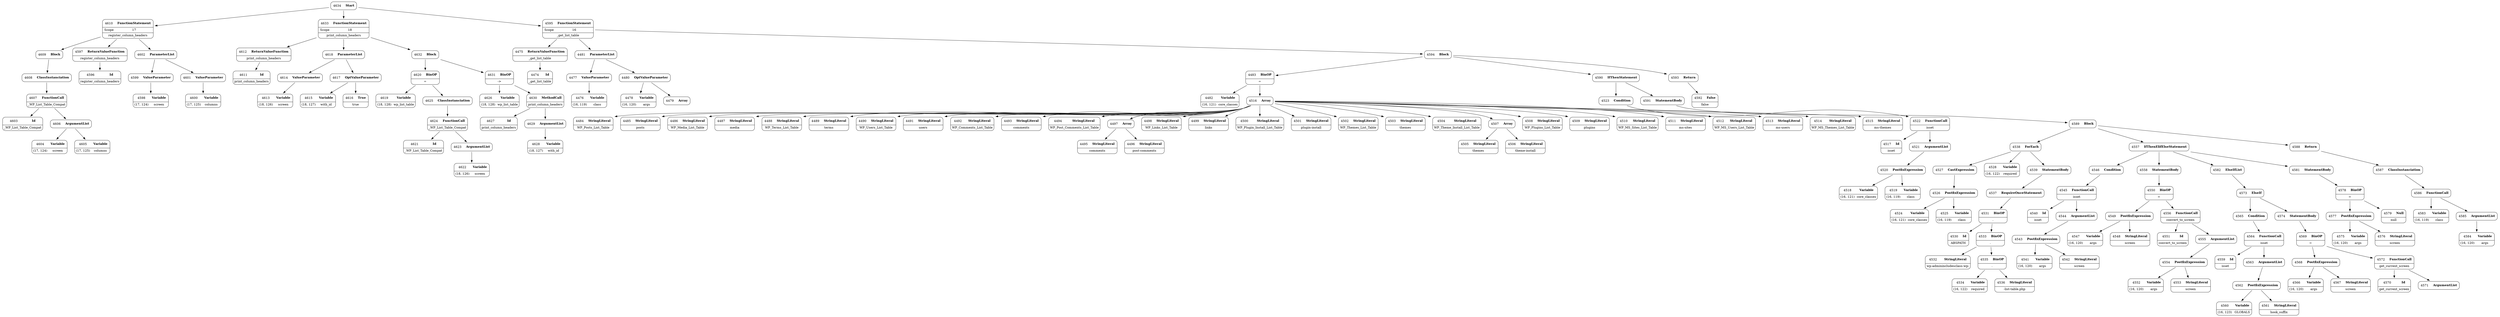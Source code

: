 digraph ast {
node [shape=none];
4608 [label=<<TABLE border='1' cellspacing='0' cellpadding='10' style='rounded' ><TR><TD border='0'>4608</TD><TD border='0'><B>ClassInstanciation</B></TD></TR></TABLE>>];
4608 -> 4607 [weight=2];
4609 [label=<<TABLE border='1' cellspacing='0' cellpadding='10' style='rounded' ><TR><TD border='0'>4609</TD><TD border='0'><B>Block</B></TD></TR></TABLE>>];
4609 -> 4608 [weight=2];
4610 [label=<<TABLE border='1' cellspacing='0' cellpadding='10' style='rounded' ><TR><TD border='0'>4610</TD><TD border='0'><B>FunctionStatement</B></TD></TR><HR/><TR><TD border='0' cellpadding='5'>Scope</TD><TD border='0' cellpadding='5'>17</TD></TR><HR/><TR><TD border='0' cellpadding='5' colspan='2'>register_column_headers</TD></TR></TABLE>>];
4610 -> 4597 [weight=2];
4610 -> 4602 [weight=2];
4610 -> 4609 [weight=2];
4611 [label=<<TABLE border='1' cellspacing='0' cellpadding='10' style='rounded' ><TR><TD border='0'>4611</TD><TD border='0'><B>Id</B></TD></TR><HR/><TR><TD border='0' cellpadding='5' colspan='2'>print_column_headers</TD></TR></TABLE>>];
4612 [label=<<TABLE border='1' cellspacing='0' cellpadding='10' style='rounded' ><TR><TD border='0'>4612</TD><TD border='0'><B>ReturnValueFunction</B></TD></TR><HR/><TR><TD border='0' cellpadding='5' colspan='2'>print_column_headers</TD></TR></TABLE>>];
4612 -> 4611 [weight=2];
4613 [label=<<TABLE border='1' cellspacing='0' cellpadding='10' style='rounded' ><TR><TD border='0'>4613</TD><TD border='0'><B>Variable</B></TD></TR><HR/><TR><TD border='0' cellpadding='5'>(18, 126)</TD><TD border='0' cellpadding='5'>screen</TD></TR></TABLE>>];
4614 [label=<<TABLE border='1' cellspacing='0' cellpadding='10' style='rounded' ><TR><TD border='0'>4614</TD><TD border='0'><B>ValueParameter</B></TD></TR></TABLE>>];
4614 -> 4613 [weight=2];
4615 [label=<<TABLE border='1' cellspacing='0' cellpadding='10' style='rounded' ><TR><TD border='0'>4615</TD><TD border='0'><B>Variable</B></TD></TR><HR/><TR><TD border='0' cellpadding='5'>(18, 127)</TD><TD border='0' cellpadding='5'>with_id</TD></TR></TABLE>>];
4616 [label=<<TABLE border='1' cellspacing='0' cellpadding='10' style='rounded' ><TR><TD border='0'>4616</TD><TD border='0'><B>True</B></TD></TR><HR/><TR><TD border='0' cellpadding='5' colspan='2'>true</TD></TR></TABLE>>];
4617 [label=<<TABLE border='1' cellspacing='0' cellpadding='10' style='rounded' ><TR><TD border='0'>4617</TD><TD border='0'><B>OptValueParameter</B></TD></TR></TABLE>>];
4617 -> 4615 [weight=2];
4617 -> 4616 [weight=2];
4618 [label=<<TABLE border='1' cellspacing='0' cellpadding='10' style='rounded' ><TR><TD border='0'>4618</TD><TD border='0'><B>ParameterList</B></TD></TR></TABLE>>];
4618 -> 4614 [weight=2];
4618 -> 4617 [weight=2];
4619 [label=<<TABLE border='1' cellspacing='0' cellpadding='10' style='rounded' ><TR><TD border='0'>4619</TD><TD border='0'><B>Variable</B></TD></TR><HR/><TR><TD border='0' cellpadding='5'>(18, 128)</TD><TD border='0' cellpadding='5'>wp_list_table</TD></TR></TABLE>>];
4620 [label=<<TABLE border='1' cellspacing='0' cellpadding='10' style='rounded' ><TR><TD border='0'>4620</TD><TD border='0'><B>BinOP</B></TD></TR><HR/><TR><TD border='0' cellpadding='5' colspan='2'>=</TD></TR></TABLE>>];
4620 -> 4619 [weight=2];
4620 -> 4625 [weight=2];
4621 [label=<<TABLE border='1' cellspacing='0' cellpadding='10' style='rounded' ><TR><TD border='0'>4621</TD><TD border='0'><B>Id</B></TD></TR><HR/><TR><TD border='0' cellpadding='5' colspan='2'>_WP_List_Table_Compat</TD></TR></TABLE>>];
4622 [label=<<TABLE border='1' cellspacing='0' cellpadding='10' style='rounded' ><TR><TD border='0'>4622</TD><TD border='0'><B>Variable</B></TD></TR><HR/><TR><TD border='0' cellpadding='5'>(18, 126)</TD><TD border='0' cellpadding='5'>screen</TD></TR></TABLE>>];
4623 [label=<<TABLE border='1' cellspacing='0' cellpadding='10' style='rounded' ><TR><TD border='0'>4623</TD><TD border='0'><B>ArgumentList</B></TD></TR></TABLE>>];
4623 -> 4622 [weight=2];
4624 [label=<<TABLE border='1' cellspacing='0' cellpadding='10' style='rounded' ><TR><TD border='0'>4624</TD><TD border='0'><B>FunctionCall</B></TD></TR><HR/><TR><TD border='0' cellpadding='5' colspan='2'>_WP_List_Table_Compat</TD></TR></TABLE>>];
4624 -> 4621 [weight=2];
4624 -> 4623 [weight=2];
4625 [label=<<TABLE border='1' cellspacing='0' cellpadding='10' style='rounded' ><TR><TD border='0'>4625</TD><TD border='0'><B>ClassInstanciation</B></TD></TR></TABLE>>];
4625 -> 4624 [weight=2];
4626 [label=<<TABLE border='1' cellspacing='0' cellpadding='10' style='rounded' ><TR><TD border='0'>4626</TD><TD border='0'><B>Variable</B></TD></TR><HR/><TR><TD border='0' cellpadding='5'>(18, 128)</TD><TD border='0' cellpadding='5'>wp_list_table</TD></TR></TABLE>>];
4627 [label=<<TABLE border='1' cellspacing='0' cellpadding='10' style='rounded' ><TR><TD border='0'>4627</TD><TD border='0'><B>Id</B></TD></TR><HR/><TR><TD border='0' cellpadding='5' colspan='2'>print_column_headers</TD></TR></TABLE>>];
4628 [label=<<TABLE border='1' cellspacing='0' cellpadding='10' style='rounded' ><TR><TD border='0'>4628</TD><TD border='0'><B>Variable</B></TD></TR><HR/><TR><TD border='0' cellpadding='5'>(18, 127)</TD><TD border='0' cellpadding='5'>with_id</TD></TR></TABLE>>];
4629 [label=<<TABLE border='1' cellspacing='0' cellpadding='10' style='rounded' ><TR><TD border='0'>4629</TD><TD border='0'><B>ArgumentList</B></TD></TR></TABLE>>];
4629 -> 4628 [weight=2];
4630 [label=<<TABLE border='1' cellspacing='0' cellpadding='10' style='rounded' ><TR><TD border='0'>4630</TD><TD border='0'><B>MethodCall</B></TD></TR><HR/><TR><TD border='0' cellpadding='5' colspan='2'>print_column_headers</TD></TR></TABLE>>];
4630 -> 4627 [weight=2];
4630 -> 4629 [weight=2];
4631 [label=<<TABLE border='1' cellspacing='0' cellpadding='10' style='rounded' ><TR><TD border='0'>4631</TD><TD border='0'><B>BinOP</B></TD></TR><HR/><TR><TD border='0' cellpadding='5' colspan='2'>-&gt;</TD></TR></TABLE>>];
4631 -> 4626 [weight=2];
4631 -> 4630 [weight=2];
4632 [label=<<TABLE border='1' cellspacing='0' cellpadding='10' style='rounded' ><TR><TD border='0'>4632</TD><TD border='0'><B>Block</B></TD></TR></TABLE>>];
4632 -> 4620 [weight=2];
4632 -> 4631 [weight=2];
4633 [label=<<TABLE border='1' cellspacing='0' cellpadding='10' style='rounded' ><TR><TD border='0'>4633</TD><TD border='0'><B>FunctionStatement</B></TD></TR><HR/><TR><TD border='0' cellpadding='5'>Scope</TD><TD border='0' cellpadding='5'>18</TD></TR><HR/><TR><TD border='0' cellpadding='5' colspan='2'>print_column_headers</TD></TR></TABLE>>];
4633 -> 4612 [weight=2];
4633 -> 4618 [weight=2];
4633 -> 4632 [weight=2];
4634 [label=<<TABLE border='1' cellspacing='0' cellpadding='10' style='rounded' ><TR><TD border='0'>4634</TD><TD border='0'><B>Start</B></TD></TR></TABLE>>];
4634 -> 4595 [weight=2];
4634 -> 4610 [weight=2];
4634 -> 4633 [weight=2];
4474 [label=<<TABLE border='1' cellspacing='0' cellpadding='10' style='rounded' ><TR><TD border='0'>4474</TD><TD border='0'><B>Id</B></TD></TR><HR/><TR><TD border='0' cellpadding='5' colspan='2'>_get_list_table</TD></TR></TABLE>>];
4475 [label=<<TABLE border='1' cellspacing='0' cellpadding='10' style='rounded' ><TR><TD border='0'>4475</TD><TD border='0'><B>ReturnValueFunction</B></TD></TR><HR/><TR><TD border='0' cellpadding='5' colspan='2'>_get_list_table</TD></TR></TABLE>>];
4475 -> 4474 [weight=2];
4476 [label=<<TABLE border='1' cellspacing='0' cellpadding='10' style='rounded' ><TR><TD border='0'>4476</TD><TD border='0'><B>Variable</B></TD></TR><HR/><TR><TD border='0' cellpadding='5'>(16, 119)</TD><TD border='0' cellpadding='5'>class</TD></TR></TABLE>>];
4477 [label=<<TABLE border='1' cellspacing='0' cellpadding='10' style='rounded' ><TR><TD border='0'>4477</TD><TD border='0'><B>ValueParameter</B></TD></TR></TABLE>>];
4477 -> 4476 [weight=2];
4478 [label=<<TABLE border='1' cellspacing='0' cellpadding='10' style='rounded' ><TR><TD border='0'>4478</TD><TD border='0'><B>Variable</B></TD></TR><HR/><TR><TD border='0' cellpadding='5'>(16, 120)</TD><TD border='0' cellpadding='5'>args</TD></TR></TABLE>>];
4479 [label=<<TABLE border='1' cellspacing='0' cellpadding='10' style='rounded' ><TR><TD border='0'>4479</TD><TD border='0'><B>Array</B></TD></TR></TABLE>>];
4480 [label=<<TABLE border='1' cellspacing='0' cellpadding='10' style='rounded' ><TR><TD border='0'>4480</TD><TD border='0'><B>OptValueParameter</B></TD></TR></TABLE>>];
4480 -> 4478 [weight=2];
4480 -> 4479 [weight=2];
4481 [label=<<TABLE border='1' cellspacing='0' cellpadding='10' style='rounded' ><TR><TD border='0'>4481</TD><TD border='0'><B>ParameterList</B></TD></TR></TABLE>>];
4481 -> 4477 [weight=2];
4481 -> 4480 [weight=2];
4482 [label=<<TABLE border='1' cellspacing='0' cellpadding='10' style='rounded' ><TR><TD border='0'>4482</TD><TD border='0'><B>Variable</B></TD></TR><HR/><TR><TD border='0' cellpadding='5'>(16, 121)</TD><TD border='0' cellpadding='5'>core_classes</TD></TR></TABLE>>];
4483 [label=<<TABLE border='1' cellspacing='0' cellpadding='10' style='rounded' ><TR><TD border='0'>4483</TD><TD border='0'><B>BinOP</B></TD></TR><HR/><TR><TD border='0' cellpadding='5' colspan='2'>=</TD></TR></TABLE>>];
4483 -> 4482 [weight=2];
4483 -> 4516 [weight=2];
4484 [label=<<TABLE border='1' cellspacing='0' cellpadding='10' style='rounded' ><TR><TD border='0'>4484</TD><TD border='0'><B>StringLiteral</B></TD></TR><HR/><TR><TD border='0' cellpadding='5' colspan='2'>WP_Posts_List_Table</TD></TR></TABLE>>];
4485 [label=<<TABLE border='1' cellspacing='0' cellpadding='10' style='rounded' ><TR><TD border='0'>4485</TD><TD border='0'><B>StringLiteral</B></TD></TR><HR/><TR><TD border='0' cellpadding='5' colspan='2'>posts</TD></TR></TABLE>>];
4486 [label=<<TABLE border='1' cellspacing='0' cellpadding='10' style='rounded' ><TR><TD border='0'>4486</TD><TD border='0'><B>StringLiteral</B></TD></TR><HR/><TR><TD border='0' cellpadding='5' colspan='2'>WP_Media_List_Table</TD></TR></TABLE>>];
4487 [label=<<TABLE border='1' cellspacing='0' cellpadding='10' style='rounded' ><TR><TD border='0'>4487</TD><TD border='0'><B>StringLiteral</B></TD></TR><HR/><TR><TD border='0' cellpadding='5' colspan='2'>media</TD></TR></TABLE>>];
4488 [label=<<TABLE border='1' cellspacing='0' cellpadding='10' style='rounded' ><TR><TD border='0'>4488</TD><TD border='0'><B>StringLiteral</B></TD></TR><HR/><TR><TD border='0' cellpadding='5' colspan='2'>WP_Terms_List_Table</TD></TR></TABLE>>];
4489 [label=<<TABLE border='1' cellspacing='0' cellpadding='10' style='rounded' ><TR><TD border='0'>4489</TD><TD border='0'><B>StringLiteral</B></TD></TR><HR/><TR><TD border='0' cellpadding='5' colspan='2'>terms</TD></TR></TABLE>>];
4490 [label=<<TABLE border='1' cellspacing='0' cellpadding='10' style='rounded' ><TR><TD border='0'>4490</TD><TD border='0'><B>StringLiteral</B></TD></TR><HR/><TR><TD border='0' cellpadding='5' colspan='2'>WP_Users_List_Table</TD></TR></TABLE>>];
4491 [label=<<TABLE border='1' cellspacing='0' cellpadding='10' style='rounded' ><TR><TD border='0'>4491</TD><TD border='0'><B>StringLiteral</B></TD></TR><HR/><TR><TD border='0' cellpadding='5' colspan='2'>users</TD></TR></TABLE>>];
4492 [label=<<TABLE border='1' cellspacing='0' cellpadding='10' style='rounded' ><TR><TD border='0'>4492</TD><TD border='0'><B>StringLiteral</B></TD></TR><HR/><TR><TD border='0' cellpadding='5' colspan='2'>WP_Comments_List_Table</TD></TR></TABLE>>];
4493 [label=<<TABLE border='1' cellspacing='0' cellpadding='10' style='rounded' ><TR><TD border='0'>4493</TD><TD border='0'><B>StringLiteral</B></TD></TR><HR/><TR><TD border='0' cellpadding='5' colspan='2'>comments</TD></TR></TABLE>>];
4494 [label=<<TABLE border='1' cellspacing='0' cellpadding='10' style='rounded' ><TR><TD border='0'>4494</TD><TD border='0'><B>StringLiteral</B></TD></TR><HR/><TR><TD border='0' cellpadding='5' colspan='2'>WP_Post_Comments_List_Table</TD></TR></TABLE>>];
4495 [label=<<TABLE border='1' cellspacing='0' cellpadding='10' style='rounded' ><TR><TD border='0'>4495</TD><TD border='0'><B>StringLiteral</B></TD></TR><HR/><TR><TD border='0' cellpadding='5' colspan='2'>comments</TD></TR></TABLE>>];
4496 [label=<<TABLE border='1' cellspacing='0' cellpadding='10' style='rounded' ><TR><TD border='0'>4496</TD><TD border='0'><B>StringLiteral</B></TD></TR><HR/><TR><TD border='0' cellpadding='5' colspan='2'>post-comments</TD></TR></TABLE>>];
4497 [label=<<TABLE border='1' cellspacing='0' cellpadding='10' style='rounded' ><TR><TD border='0'>4497</TD><TD border='0'><B>Array</B></TD></TR></TABLE>>];
4497 -> 4495 [weight=2];
4497 -> 4496 [weight=2];
4498 [label=<<TABLE border='1' cellspacing='0' cellpadding='10' style='rounded' ><TR><TD border='0'>4498</TD><TD border='0'><B>StringLiteral</B></TD></TR><HR/><TR><TD border='0' cellpadding='5' colspan='2'>WP_Links_List_Table</TD></TR></TABLE>>];
4499 [label=<<TABLE border='1' cellspacing='0' cellpadding='10' style='rounded' ><TR><TD border='0'>4499</TD><TD border='0'><B>StringLiteral</B></TD></TR><HR/><TR><TD border='0' cellpadding='5' colspan='2'>links</TD></TR></TABLE>>];
4500 [label=<<TABLE border='1' cellspacing='0' cellpadding='10' style='rounded' ><TR><TD border='0'>4500</TD><TD border='0'><B>StringLiteral</B></TD></TR><HR/><TR><TD border='0' cellpadding='5' colspan='2'>WP_Plugin_Install_List_Table</TD></TR></TABLE>>];
4501 [label=<<TABLE border='1' cellspacing='0' cellpadding='10' style='rounded' ><TR><TD border='0'>4501</TD><TD border='0'><B>StringLiteral</B></TD></TR><HR/><TR><TD border='0' cellpadding='5' colspan='2'>plugin-install</TD></TR></TABLE>>];
4502 [label=<<TABLE border='1' cellspacing='0' cellpadding='10' style='rounded' ><TR><TD border='0'>4502</TD><TD border='0'><B>StringLiteral</B></TD></TR><HR/><TR><TD border='0' cellpadding='5' colspan='2'>WP_Themes_List_Table</TD></TR></TABLE>>];
4503 [label=<<TABLE border='1' cellspacing='0' cellpadding='10' style='rounded' ><TR><TD border='0'>4503</TD><TD border='0'><B>StringLiteral</B></TD></TR><HR/><TR><TD border='0' cellpadding='5' colspan='2'>themes</TD></TR></TABLE>>];
4504 [label=<<TABLE border='1' cellspacing='0' cellpadding='10' style='rounded' ><TR><TD border='0'>4504</TD><TD border='0'><B>StringLiteral</B></TD></TR><HR/><TR><TD border='0' cellpadding='5' colspan='2'>WP_Theme_Install_List_Table</TD></TR></TABLE>>];
4505 [label=<<TABLE border='1' cellspacing='0' cellpadding='10' style='rounded' ><TR><TD border='0'>4505</TD><TD border='0'><B>StringLiteral</B></TD></TR><HR/><TR><TD border='0' cellpadding='5' colspan='2'>themes</TD></TR></TABLE>>];
4506 [label=<<TABLE border='1' cellspacing='0' cellpadding='10' style='rounded' ><TR><TD border='0'>4506</TD><TD border='0'><B>StringLiteral</B></TD></TR><HR/><TR><TD border='0' cellpadding='5' colspan='2'>theme-install</TD></TR></TABLE>>];
4507 [label=<<TABLE border='1' cellspacing='0' cellpadding='10' style='rounded' ><TR><TD border='0'>4507</TD><TD border='0'><B>Array</B></TD></TR></TABLE>>];
4507 -> 4505 [weight=2];
4507 -> 4506 [weight=2];
4508 [label=<<TABLE border='1' cellspacing='0' cellpadding='10' style='rounded' ><TR><TD border='0'>4508</TD><TD border='0'><B>StringLiteral</B></TD></TR><HR/><TR><TD border='0' cellpadding='5' colspan='2'>WP_Plugins_List_Table</TD></TR></TABLE>>];
4509 [label=<<TABLE border='1' cellspacing='0' cellpadding='10' style='rounded' ><TR><TD border='0'>4509</TD><TD border='0'><B>StringLiteral</B></TD></TR><HR/><TR><TD border='0' cellpadding='5' colspan='2'>plugins</TD></TR></TABLE>>];
4510 [label=<<TABLE border='1' cellspacing='0' cellpadding='10' style='rounded' ><TR><TD border='0'>4510</TD><TD border='0'><B>StringLiteral</B></TD></TR><HR/><TR><TD border='0' cellpadding='5' colspan='2'>WP_MS_Sites_List_Table</TD></TR></TABLE>>];
4511 [label=<<TABLE border='1' cellspacing='0' cellpadding='10' style='rounded' ><TR><TD border='0'>4511</TD><TD border='0'><B>StringLiteral</B></TD></TR><HR/><TR><TD border='0' cellpadding='5' colspan='2'>ms-sites</TD></TR></TABLE>>];
4512 [label=<<TABLE border='1' cellspacing='0' cellpadding='10' style='rounded' ><TR><TD border='0'>4512</TD><TD border='0'><B>StringLiteral</B></TD></TR><HR/><TR><TD border='0' cellpadding='5' colspan='2'>WP_MS_Users_List_Table</TD></TR></TABLE>>];
4513 [label=<<TABLE border='1' cellspacing='0' cellpadding='10' style='rounded' ><TR><TD border='0'>4513</TD><TD border='0'><B>StringLiteral</B></TD></TR><HR/><TR><TD border='0' cellpadding='5' colspan='2'>ms-users</TD></TR></TABLE>>];
4514 [label=<<TABLE border='1' cellspacing='0' cellpadding='10' style='rounded' ><TR><TD border='0'>4514</TD><TD border='0'><B>StringLiteral</B></TD></TR><HR/><TR><TD border='0' cellpadding='5' colspan='2'>WP_MS_Themes_List_Table</TD></TR></TABLE>>];
4515 [label=<<TABLE border='1' cellspacing='0' cellpadding='10' style='rounded' ><TR><TD border='0'>4515</TD><TD border='0'><B>StringLiteral</B></TD></TR><HR/><TR><TD border='0' cellpadding='5' colspan='2'>ms-themes</TD></TR></TABLE>>];
4516 [label=<<TABLE border='1' cellspacing='0' cellpadding='10' style='rounded' ><TR><TD border='0'>4516</TD><TD border='0'><B>Array</B></TD></TR></TABLE>>];
4516 -> 4484 [weight=2];
4516 -> 4485 [weight=2];
4516 -> 4486 [weight=2];
4516 -> 4487 [weight=2];
4516 -> 4488 [weight=2];
4516 -> 4489 [weight=2];
4516 -> 4490 [weight=2];
4516 -> 4491 [weight=2];
4516 -> 4492 [weight=2];
4516 -> 4493 [weight=2];
4516 -> 4494 [weight=2];
4516 -> 4497 [weight=2];
4516 -> 4498 [weight=2];
4516 -> 4499 [weight=2];
4516 -> 4500 [weight=2];
4516 -> 4501 [weight=2];
4516 -> 4502 [weight=2];
4516 -> 4503 [weight=2];
4516 -> 4504 [weight=2];
4516 -> 4507 [weight=2];
4516 -> 4508 [weight=2];
4516 -> 4509 [weight=2];
4516 -> 4510 [weight=2];
4516 -> 4511 [weight=2];
4516 -> 4512 [weight=2];
4516 -> 4513 [weight=2];
4516 -> 4514 [weight=2];
4516 -> 4515 [weight=2];
4517 [label=<<TABLE border='1' cellspacing='0' cellpadding='10' style='rounded' ><TR><TD border='0'>4517</TD><TD border='0'><B>Id</B></TD></TR><HR/><TR><TD border='0' cellpadding='5' colspan='2'>isset</TD></TR></TABLE>>];
4518 [label=<<TABLE border='1' cellspacing='0' cellpadding='10' style='rounded' ><TR><TD border='0'>4518</TD><TD border='0'><B>Variable</B></TD></TR><HR/><TR><TD border='0' cellpadding='5'>(16, 121)</TD><TD border='0' cellpadding='5'>core_classes</TD></TR></TABLE>>];
4519 [label=<<TABLE border='1' cellspacing='0' cellpadding='10' style='rounded' ><TR><TD border='0'>4519</TD><TD border='0'><B>Variable</B></TD></TR><HR/><TR><TD border='0' cellpadding='5'>(16, 119)</TD><TD border='0' cellpadding='5'>class</TD></TR></TABLE>>];
4520 [label=<<TABLE border='1' cellspacing='0' cellpadding='10' style='rounded' ><TR><TD border='0'>4520</TD><TD border='0'><B>PostfixExpression</B></TD></TR></TABLE>>];
4520 -> 4518 [weight=2];
4520 -> 4519 [weight=2];
4521 [label=<<TABLE border='1' cellspacing='0' cellpadding='10' style='rounded' ><TR><TD border='0'>4521</TD><TD border='0'><B>ArgumentList</B></TD></TR></TABLE>>];
4521 -> 4520 [weight=2];
4522 [label=<<TABLE border='1' cellspacing='0' cellpadding='10' style='rounded' ><TR><TD border='0'>4522</TD><TD border='0'><B>FunctionCall</B></TD></TR><HR/><TR><TD border='0' cellpadding='5' colspan='2'>isset</TD></TR></TABLE>>];
4522 -> 4517 [weight=2];
4522 -> 4521 [weight=2];
4523 [label=<<TABLE border='1' cellspacing='0' cellpadding='10' style='rounded' ><TR><TD border='0'>4523</TD><TD border='0'><B>Condition</B></TD></TR></TABLE>>];
4523 -> 4522 [weight=2];
4524 [label=<<TABLE border='1' cellspacing='0' cellpadding='10' style='rounded' ><TR><TD border='0'>4524</TD><TD border='0'><B>Variable</B></TD></TR><HR/><TR><TD border='0' cellpadding='5'>(16, 121)</TD><TD border='0' cellpadding='5'>core_classes</TD></TR></TABLE>>];
4525 [label=<<TABLE border='1' cellspacing='0' cellpadding='10' style='rounded' ><TR><TD border='0'>4525</TD><TD border='0'><B>Variable</B></TD></TR><HR/><TR><TD border='0' cellpadding='5'>(16, 119)</TD><TD border='0' cellpadding='5'>class</TD></TR></TABLE>>];
4526 [label=<<TABLE border='1' cellspacing='0' cellpadding='10' style='rounded' ><TR><TD border='0'>4526</TD><TD border='0'><B>PostfixExpression</B></TD></TR></TABLE>>];
4526 -> 4524 [weight=2];
4526 -> 4525 [weight=2];
4527 [label=<<TABLE border='1' cellspacing='0' cellpadding='10' style='rounded' ><TR><TD border='0'>4527</TD><TD border='0'><B>CastExpression</B></TD></TR></TABLE>>];
4527 -> 4526 [weight=2];
4528 [label=<<TABLE border='1' cellspacing='0' cellpadding='10' style='rounded' ><TR><TD border='0'>4528</TD><TD border='0'><B>Variable</B></TD></TR><HR/><TR><TD border='0' cellpadding='5'>(16, 122)</TD><TD border='0' cellpadding='5'>required</TD></TR></TABLE>>];
4530 [label=<<TABLE border='1' cellspacing='0' cellpadding='10' style='rounded' ><TR><TD border='0'>4530</TD><TD border='0'><B>Id</B></TD></TR><HR/><TR><TD border='0' cellpadding='5' colspan='2'>ABSPATH</TD></TR></TABLE>>];
4531 [label=<<TABLE border='1' cellspacing='0' cellpadding='10' style='rounded' ><TR><TD border='0'>4531</TD><TD border='0'><B>BinOP</B></TD></TR><HR/><TR><TD border='0' cellpadding='5' colspan='2'>.</TD></TR></TABLE>>];
4531 -> 4530 [weight=2];
4531 -> 4533 [weight=2];
4532 [label=<<TABLE border='1' cellspacing='0' cellpadding='10' style='rounded' ><TR><TD border='0'>4532</TD><TD border='0'><B>StringLiteral</B></TD></TR><HR/><TR><TD border='0' cellpadding='5' colspan='2'>wp-adminincludesclass-wp-</TD></TR></TABLE>>];
4533 [label=<<TABLE border='1' cellspacing='0' cellpadding='10' style='rounded' ><TR><TD border='0'>4533</TD><TD border='0'><B>BinOP</B></TD></TR><HR/><TR><TD border='0' cellpadding='5' colspan='2'>.</TD></TR></TABLE>>];
4533 -> 4532 [weight=2];
4533 -> 4535 [weight=2];
4534 [label=<<TABLE border='1' cellspacing='0' cellpadding='10' style='rounded' ><TR><TD border='0'>4534</TD><TD border='0'><B>Variable</B></TD></TR><HR/><TR><TD border='0' cellpadding='5'>(16, 122)</TD><TD border='0' cellpadding='5'>required</TD></TR></TABLE>>];
4535 [label=<<TABLE border='1' cellspacing='0' cellpadding='10' style='rounded' ><TR><TD border='0'>4535</TD><TD border='0'><B>BinOP</B></TD></TR><HR/><TR><TD border='0' cellpadding='5' colspan='2'>.</TD></TR></TABLE>>];
4535 -> 4534 [weight=2];
4535 -> 4536 [weight=2];
4536 [label=<<TABLE border='1' cellspacing='0' cellpadding='10' style='rounded' ><TR><TD border='0'>4536</TD><TD border='0'><B>StringLiteral</B></TD></TR><HR/><TR><TD border='0' cellpadding='5' colspan='2'>-list-table.php</TD></TR></TABLE>>];
4537 [label=<<TABLE border='1' cellspacing='0' cellpadding='10' style='rounded' ><TR><TD border='0'>4537</TD><TD border='0'><B>RequireOnceStatement</B></TD></TR></TABLE>>];
4537 -> 4531 [weight=2];
4538 [label=<<TABLE border='1' cellspacing='0' cellpadding='10' style='rounded' ><TR><TD border='0'>4538</TD><TD border='0'><B>ForEach</B></TD></TR></TABLE>>];
4538 -> 4527 [weight=2];
4538 -> 4528 [weight=2];
4538 -> 4539 [weight=2];
4539 [label=<<TABLE border='1' cellspacing='0' cellpadding='10' style='rounded' ><TR><TD border='0'>4539</TD><TD border='0'><B>StatementBody</B></TD></TR></TABLE>>];
4539 -> 4537 [weight=2];
4540 [label=<<TABLE border='1' cellspacing='0' cellpadding='10' style='rounded' ><TR><TD border='0'>4540</TD><TD border='0'><B>Id</B></TD></TR><HR/><TR><TD border='0' cellpadding='5' colspan='2'>isset</TD></TR></TABLE>>];
4541 [label=<<TABLE border='1' cellspacing='0' cellpadding='10' style='rounded' ><TR><TD border='0'>4541</TD><TD border='0'><B>Variable</B></TD></TR><HR/><TR><TD border='0' cellpadding='5'>(16, 120)</TD><TD border='0' cellpadding='5'>args</TD></TR></TABLE>>];
4542 [label=<<TABLE border='1' cellspacing='0' cellpadding='10' style='rounded' ><TR><TD border='0'>4542</TD><TD border='0'><B>StringLiteral</B></TD></TR><HR/><TR><TD border='0' cellpadding='5' colspan='2'>screen</TD></TR></TABLE>>];
4543 [label=<<TABLE border='1' cellspacing='0' cellpadding='10' style='rounded' ><TR><TD border='0'>4543</TD><TD border='0'><B>PostfixExpression</B></TD></TR></TABLE>>];
4543 -> 4541 [weight=2];
4543 -> 4542 [weight=2];
4544 [label=<<TABLE border='1' cellspacing='0' cellpadding='10' style='rounded' ><TR><TD border='0'>4544</TD><TD border='0'><B>ArgumentList</B></TD></TR></TABLE>>];
4544 -> 4543 [weight=2];
4545 [label=<<TABLE border='1' cellspacing='0' cellpadding='10' style='rounded' ><TR><TD border='0'>4545</TD><TD border='0'><B>FunctionCall</B></TD></TR><HR/><TR><TD border='0' cellpadding='5' colspan='2'>isset</TD></TR></TABLE>>];
4545 -> 4540 [weight=2];
4545 -> 4544 [weight=2];
4546 [label=<<TABLE border='1' cellspacing='0' cellpadding='10' style='rounded' ><TR><TD border='0'>4546</TD><TD border='0'><B>Condition</B></TD></TR></TABLE>>];
4546 -> 4545 [weight=2];
4547 [label=<<TABLE border='1' cellspacing='0' cellpadding='10' style='rounded' ><TR><TD border='0'>4547</TD><TD border='0'><B>Variable</B></TD></TR><HR/><TR><TD border='0' cellpadding='5'>(16, 120)</TD><TD border='0' cellpadding='5'>args</TD></TR></TABLE>>];
4548 [label=<<TABLE border='1' cellspacing='0' cellpadding='10' style='rounded' ><TR><TD border='0'>4548</TD><TD border='0'><B>StringLiteral</B></TD></TR><HR/><TR><TD border='0' cellpadding='5' colspan='2'>screen</TD></TR></TABLE>>];
4549 [label=<<TABLE border='1' cellspacing='0' cellpadding='10' style='rounded' ><TR><TD border='0'>4549</TD><TD border='0'><B>PostfixExpression</B></TD></TR></TABLE>>];
4549 -> 4547 [weight=2];
4549 -> 4548 [weight=2];
4550 [label=<<TABLE border='1' cellspacing='0' cellpadding='10' style='rounded' ><TR><TD border='0'>4550</TD><TD border='0'><B>BinOP</B></TD></TR><HR/><TR><TD border='0' cellpadding='5' colspan='2'>=</TD></TR></TABLE>>];
4550 -> 4549 [weight=2];
4550 -> 4556 [weight=2];
4551 [label=<<TABLE border='1' cellspacing='0' cellpadding='10' style='rounded' ><TR><TD border='0'>4551</TD><TD border='0'><B>Id</B></TD></TR><HR/><TR><TD border='0' cellpadding='5' colspan='2'>convert_to_screen</TD></TR></TABLE>>];
4552 [label=<<TABLE border='1' cellspacing='0' cellpadding='10' style='rounded' ><TR><TD border='0'>4552</TD><TD border='0'><B>Variable</B></TD></TR><HR/><TR><TD border='0' cellpadding='5'>(16, 120)</TD><TD border='0' cellpadding='5'>args</TD></TR></TABLE>>];
4553 [label=<<TABLE border='1' cellspacing='0' cellpadding='10' style='rounded' ><TR><TD border='0'>4553</TD><TD border='0'><B>StringLiteral</B></TD></TR><HR/><TR><TD border='0' cellpadding='5' colspan='2'>screen</TD></TR></TABLE>>];
4554 [label=<<TABLE border='1' cellspacing='0' cellpadding='10' style='rounded' ><TR><TD border='0'>4554</TD><TD border='0'><B>PostfixExpression</B></TD></TR></TABLE>>];
4554 -> 4552 [weight=2];
4554 -> 4553 [weight=2];
4555 [label=<<TABLE border='1' cellspacing='0' cellpadding='10' style='rounded' ><TR><TD border='0'>4555</TD><TD border='0'><B>ArgumentList</B></TD></TR></TABLE>>];
4555 -> 4554 [weight=2];
4556 [label=<<TABLE border='1' cellspacing='0' cellpadding='10' style='rounded' ><TR><TD border='0'>4556</TD><TD border='0'><B>FunctionCall</B></TD></TR><HR/><TR><TD border='0' cellpadding='5' colspan='2'>convert_to_screen</TD></TR></TABLE>>];
4556 -> 4551 [weight=2];
4556 -> 4555 [weight=2];
4557 [label=<<TABLE border='1' cellspacing='0' cellpadding='10' style='rounded' ><TR><TD border='0'>4557</TD><TD border='0'><B>IfThenElifElseStatement</B></TD></TR></TABLE>>];
4557 -> 4546 [weight=2];
4557 -> 4558 [weight=2];
4557 -> 4582 [weight=2];
4557 -> 4581 [weight=2];
4558 [label=<<TABLE border='1' cellspacing='0' cellpadding='10' style='rounded' ><TR><TD border='0'>4558</TD><TD border='0'><B>StatementBody</B></TD></TR></TABLE>>];
4558 -> 4550 [weight=2];
4559 [label=<<TABLE border='1' cellspacing='0' cellpadding='10' style='rounded' ><TR><TD border='0'>4559</TD><TD border='0'><B>Id</B></TD></TR><HR/><TR><TD border='0' cellpadding='5' colspan='2'>isset</TD></TR></TABLE>>];
4560 [label=<<TABLE border='1' cellspacing='0' cellpadding='10' style='rounded' ><TR><TD border='0'>4560</TD><TD border='0'><B>Variable</B></TD></TR><HR/><TR><TD border='0' cellpadding='5'>(16, 123)</TD><TD border='0' cellpadding='5'>GLOBALS</TD></TR></TABLE>>];
4561 [label=<<TABLE border='1' cellspacing='0' cellpadding='10' style='rounded' ><TR><TD border='0'>4561</TD><TD border='0'><B>StringLiteral</B></TD></TR><HR/><TR><TD border='0' cellpadding='5' colspan='2'>hook_suffix</TD></TR></TABLE>>];
4562 [label=<<TABLE border='1' cellspacing='0' cellpadding='10' style='rounded' ><TR><TD border='0'>4562</TD><TD border='0'><B>PostfixExpression</B></TD></TR></TABLE>>];
4562 -> 4560 [weight=2];
4562 -> 4561 [weight=2];
4563 [label=<<TABLE border='1' cellspacing='0' cellpadding='10' style='rounded' ><TR><TD border='0'>4563</TD><TD border='0'><B>ArgumentList</B></TD></TR></TABLE>>];
4563 -> 4562 [weight=2];
4564 [label=<<TABLE border='1' cellspacing='0' cellpadding='10' style='rounded' ><TR><TD border='0'>4564</TD><TD border='0'><B>FunctionCall</B></TD></TR><HR/><TR><TD border='0' cellpadding='5' colspan='2'>isset</TD></TR></TABLE>>];
4564 -> 4559 [weight=2];
4564 -> 4563 [weight=2];
4565 [label=<<TABLE border='1' cellspacing='0' cellpadding='10' style='rounded' ><TR><TD border='0'>4565</TD><TD border='0'><B>Condition</B></TD></TR></TABLE>>];
4565 -> 4564 [weight=2];
4566 [label=<<TABLE border='1' cellspacing='0' cellpadding='10' style='rounded' ><TR><TD border='0'>4566</TD><TD border='0'><B>Variable</B></TD></TR><HR/><TR><TD border='0' cellpadding='5'>(16, 120)</TD><TD border='0' cellpadding='5'>args</TD></TR></TABLE>>];
4567 [label=<<TABLE border='1' cellspacing='0' cellpadding='10' style='rounded' ><TR><TD border='0'>4567</TD><TD border='0'><B>StringLiteral</B></TD></TR><HR/><TR><TD border='0' cellpadding='5' colspan='2'>screen</TD></TR></TABLE>>];
4568 [label=<<TABLE border='1' cellspacing='0' cellpadding='10' style='rounded' ><TR><TD border='0'>4568</TD><TD border='0'><B>PostfixExpression</B></TD></TR></TABLE>>];
4568 -> 4566 [weight=2];
4568 -> 4567 [weight=2];
4569 [label=<<TABLE border='1' cellspacing='0' cellpadding='10' style='rounded' ><TR><TD border='0'>4569</TD><TD border='0'><B>BinOP</B></TD></TR><HR/><TR><TD border='0' cellpadding='5' colspan='2'>=</TD></TR></TABLE>>];
4569 -> 4568 [weight=2];
4569 -> 4572 [weight=2];
4570 [label=<<TABLE border='1' cellspacing='0' cellpadding='10' style='rounded' ><TR><TD border='0'>4570</TD><TD border='0'><B>Id</B></TD></TR><HR/><TR><TD border='0' cellpadding='5' colspan='2'>get_current_screen</TD></TR></TABLE>>];
4571 [label=<<TABLE border='1' cellspacing='0' cellpadding='10' style='rounded' ><TR><TD border='0'>4571</TD><TD border='0'><B>ArgumentList</B></TD></TR></TABLE>>];
4572 [label=<<TABLE border='1' cellspacing='0' cellpadding='10' style='rounded' ><TR><TD border='0'>4572</TD><TD border='0'><B>FunctionCall</B></TD></TR><HR/><TR><TD border='0' cellpadding='5' colspan='2'>get_current_screen</TD></TR></TABLE>>];
4572 -> 4570 [weight=2];
4572 -> 4571 [weight=2];
4573 [label=<<TABLE border='1' cellspacing='0' cellpadding='10' style='rounded' ><TR><TD border='0'>4573</TD><TD border='0'><B>ElseIf</B></TD></TR></TABLE>>];
4573 -> 4565 [weight=2];
4573 -> 4574 [weight=2];
4574 [label=<<TABLE border='1' cellspacing='0' cellpadding='10' style='rounded' ><TR><TD border='0'>4574</TD><TD border='0'><B>StatementBody</B></TD></TR></TABLE>>];
4574 -> 4569 [weight=2];
4575 [label=<<TABLE border='1' cellspacing='0' cellpadding='10' style='rounded' ><TR><TD border='0'>4575</TD><TD border='0'><B>Variable</B></TD></TR><HR/><TR><TD border='0' cellpadding='5'>(16, 120)</TD><TD border='0' cellpadding='5'>args</TD></TR></TABLE>>];
4576 [label=<<TABLE border='1' cellspacing='0' cellpadding='10' style='rounded' ><TR><TD border='0'>4576</TD><TD border='0'><B>StringLiteral</B></TD></TR><HR/><TR><TD border='0' cellpadding='5' colspan='2'>screen</TD></TR></TABLE>>];
4577 [label=<<TABLE border='1' cellspacing='0' cellpadding='10' style='rounded' ><TR><TD border='0'>4577</TD><TD border='0'><B>PostfixExpression</B></TD></TR></TABLE>>];
4577 -> 4575 [weight=2];
4577 -> 4576 [weight=2];
4578 [label=<<TABLE border='1' cellspacing='0' cellpadding='10' style='rounded' ><TR><TD border='0'>4578</TD><TD border='0'><B>BinOP</B></TD></TR><HR/><TR><TD border='0' cellpadding='5' colspan='2'>=</TD></TR></TABLE>>];
4578 -> 4577 [weight=2];
4578 -> 4579 [weight=2];
4579 [label=<<TABLE border='1' cellspacing='0' cellpadding='10' style='rounded' ><TR><TD border='0'>4579</TD><TD border='0'><B>Null</B></TD></TR><HR/><TR><TD border='0' cellpadding='5' colspan='2'>null</TD></TR></TABLE>>];
4581 [label=<<TABLE border='1' cellspacing='0' cellpadding='10' style='rounded' ><TR><TD border='0'>4581</TD><TD border='0'><B>StatementBody</B></TD></TR></TABLE>>];
4581 -> 4578 [weight=2];
4582 [label=<<TABLE border='1' cellspacing='0' cellpadding='10' style='rounded' ><TR><TD border='0'>4582</TD><TD border='0'><B>ElseIfList</B></TD></TR></TABLE>>];
4582 -> 4573 [weight=2];
4583 [label=<<TABLE border='1' cellspacing='0' cellpadding='10' style='rounded' ><TR><TD border='0'>4583</TD><TD border='0'><B>Variable</B></TD></TR><HR/><TR><TD border='0' cellpadding='5'>(16, 119)</TD><TD border='0' cellpadding='5'>class</TD></TR></TABLE>>];
4584 [label=<<TABLE border='1' cellspacing='0' cellpadding='10' style='rounded' ><TR><TD border='0'>4584</TD><TD border='0'><B>Variable</B></TD></TR><HR/><TR><TD border='0' cellpadding='5'>(16, 120)</TD><TD border='0' cellpadding='5'>args</TD></TR></TABLE>>];
4585 [label=<<TABLE border='1' cellspacing='0' cellpadding='10' style='rounded' ><TR><TD border='0'>4585</TD><TD border='0'><B>ArgumentList</B></TD></TR></TABLE>>];
4585 -> 4584 [weight=2];
4586 [label=<<TABLE border='1' cellspacing='0' cellpadding='10' style='rounded' ><TR><TD border='0'>4586</TD><TD border='0'><B>FunctionCall</B></TD></TR></TABLE>>];
4586 -> 4583 [weight=2];
4586 -> 4585 [weight=2];
4587 [label=<<TABLE border='1' cellspacing='0' cellpadding='10' style='rounded' ><TR><TD border='0'>4587</TD><TD border='0'><B>ClassInstanciation</B></TD></TR></TABLE>>];
4587 -> 4586 [weight=2];
4588 [label=<<TABLE border='1' cellspacing='0' cellpadding='10' style='rounded' ><TR><TD border='0'>4588</TD><TD border='0'><B>Return</B></TD></TR></TABLE>>];
4588 -> 4587 [weight=2];
4589 [label=<<TABLE border='1' cellspacing='0' cellpadding='10' style='rounded' ><TR><TD border='0'>4589</TD><TD border='0'><B>Block</B></TD></TR></TABLE>>];
4589 -> 4538 [weight=2];
4589 -> 4557 [weight=2];
4589 -> 4588 [weight=2];
4590 [label=<<TABLE border='1' cellspacing='0' cellpadding='10' style='rounded' ><TR><TD border='0'>4590</TD><TD border='0'><B>IfThenStatement</B></TD></TR></TABLE>>];
4590 -> 4523 [weight=2];
4590 -> 4591 [weight=2];
4591 [label=<<TABLE border='1' cellspacing='0' cellpadding='10' style='rounded' ><TR><TD border='0'>4591</TD><TD border='0'><B>StatementBody</B></TD></TR></TABLE>>];
4591 -> 4589 [weight=2];
4592 [label=<<TABLE border='1' cellspacing='0' cellpadding='10' style='rounded' ><TR><TD border='0'>4592</TD><TD border='0'><B>False</B></TD></TR><HR/><TR><TD border='0' cellpadding='5' colspan='2'>false</TD></TR></TABLE>>];
4593 [label=<<TABLE border='1' cellspacing='0' cellpadding='10' style='rounded' ><TR><TD border='0'>4593</TD><TD border='0'><B>Return</B></TD></TR></TABLE>>];
4593 -> 4592 [weight=2];
4594 [label=<<TABLE border='1' cellspacing='0' cellpadding='10' style='rounded' ><TR><TD border='0'>4594</TD><TD border='0'><B>Block</B></TD></TR></TABLE>>];
4594 -> 4483 [weight=2];
4594 -> 4590 [weight=2];
4594 -> 4593 [weight=2];
4595 [label=<<TABLE border='1' cellspacing='0' cellpadding='10' style='rounded' ><TR><TD border='0'>4595</TD><TD border='0'><B>FunctionStatement</B></TD></TR><HR/><TR><TD border='0' cellpadding='5'>Scope</TD><TD border='0' cellpadding='5'>16</TD></TR><HR/><TR><TD border='0' cellpadding='5' colspan='2'>_get_list_table</TD></TR></TABLE>>];
4595 -> 4475 [weight=2];
4595 -> 4481 [weight=2];
4595 -> 4594 [weight=2];
4596 [label=<<TABLE border='1' cellspacing='0' cellpadding='10' style='rounded' ><TR><TD border='0'>4596</TD><TD border='0'><B>Id</B></TD></TR><HR/><TR><TD border='0' cellpadding='5' colspan='2'>register_column_headers</TD></TR></TABLE>>];
4597 [label=<<TABLE border='1' cellspacing='0' cellpadding='10' style='rounded' ><TR><TD border='0'>4597</TD><TD border='0'><B>ReturnValueFunction</B></TD></TR><HR/><TR><TD border='0' cellpadding='5' colspan='2'>register_column_headers</TD></TR></TABLE>>];
4597 -> 4596 [weight=2];
4598 [label=<<TABLE border='1' cellspacing='0' cellpadding='10' style='rounded' ><TR><TD border='0'>4598</TD><TD border='0'><B>Variable</B></TD></TR><HR/><TR><TD border='0' cellpadding='5'>(17, 124)</TD><TD border='0' cellpadding='5'>screen</TD></TR></TABLE>>];
4599 [label=<<TABLE border='1' cellspacing='0' cellpadding='10' style='rounded' ><TR><TD border='0'>4599</TD><TD border='0'><B>ValueParameter</B></TD></TR></TABLE>>];
4599 -> 4598 [weight=2];
4600 [label=<<TABLE border='1' cellspacing='0' cellpadding='10' style='rounded' ><TR><TD border='0'>4600</TD><TD border='0'><B>Variable</B></TD></TR><HR/><TR><TD border='0' cellpadding='5'>(17, 125)</TD><TD border='0' cellpadding='5'>columns</TD></TR></TABLE>>];
4601 [label=<<TABLE border='1' cellspacing='0' cellpadding='10' style='rounded' ><TR><TD border='0'>4601</TD><TD border='0'><B>ValueParameter</B></TD></TR></TABLE>>];
4601 -> 4600 [weight=2];
4602 [label=<<TABLE border='1' cellspacing='0' cellpadding='10' style='rounded' ><TR><TD border='0'>4602</TD><TD border='0'><B>ParameterList</B></TD></TR></TABLE>>];
4602 -> 4599 [weight=2];
4602 -> 4601 [weight=2];
4603 [label=<<TABLE border='1' cellspacing='0' cellpadding='10' style='rounded' ><TR><TD border='0'>4603</TD><TD border='0'><B>Id</B></TD></TR><HR/><TR><TD border='0' cellpadding='5' colspan='2'>_WP_List_Table_Compat</TD></TR></TABLE>>];
4604 [label=<<TABLE border='1' cellspacing='0' cellpadding='10' style='rounded' ><TR><TD border='0'>4604</TD><TD border='0'><B>Variable</B></TD></TR><HR/><TR><TD border='0' cellpadding='5'>(17, 124)</TD><TD border='0' cellpadding='5'>screen</TD></TR></TABLE>>];
4605 [label=<<TABLE border='1' cellspacing='0' cellpadding='10' style='rounded' ><TR><TD border='0'>4605</TD><TD border='0'><B>Variable</B></TD></TR><HR/><TR><TD border='0' cellpadding='5'>(17, 125)</TD><TD border='0' cellpadding='5'>columns</TD></TR></TABLE>>];
4606 [label=<<TABLE border='1' cellspacing='0' cellpadding='10' style='rounded' ><TR><TD border='0'>4606</TD><TD border='0'><B>ArgumentList</B></TD></TR></TABLE>>];
4606 -> 4604 [weight=2];
4606 -> 4605 [weight=2];
4607 [label=<<TABLE border='1' cellspacing='0' cellpadding='10' style='rounded' ><TR><TD border='0'>4607</TD><TD border='0'><B>FunctionCall</B></TD></TR><HR/><TR><TD border='0' cellpadding='5' colspan='2'>_WP_List_Table_Compat</TD></TR></TABLE>>];
4607 -> 4603 [weight=2];
4607 -> 4606 [weight=2];
}
